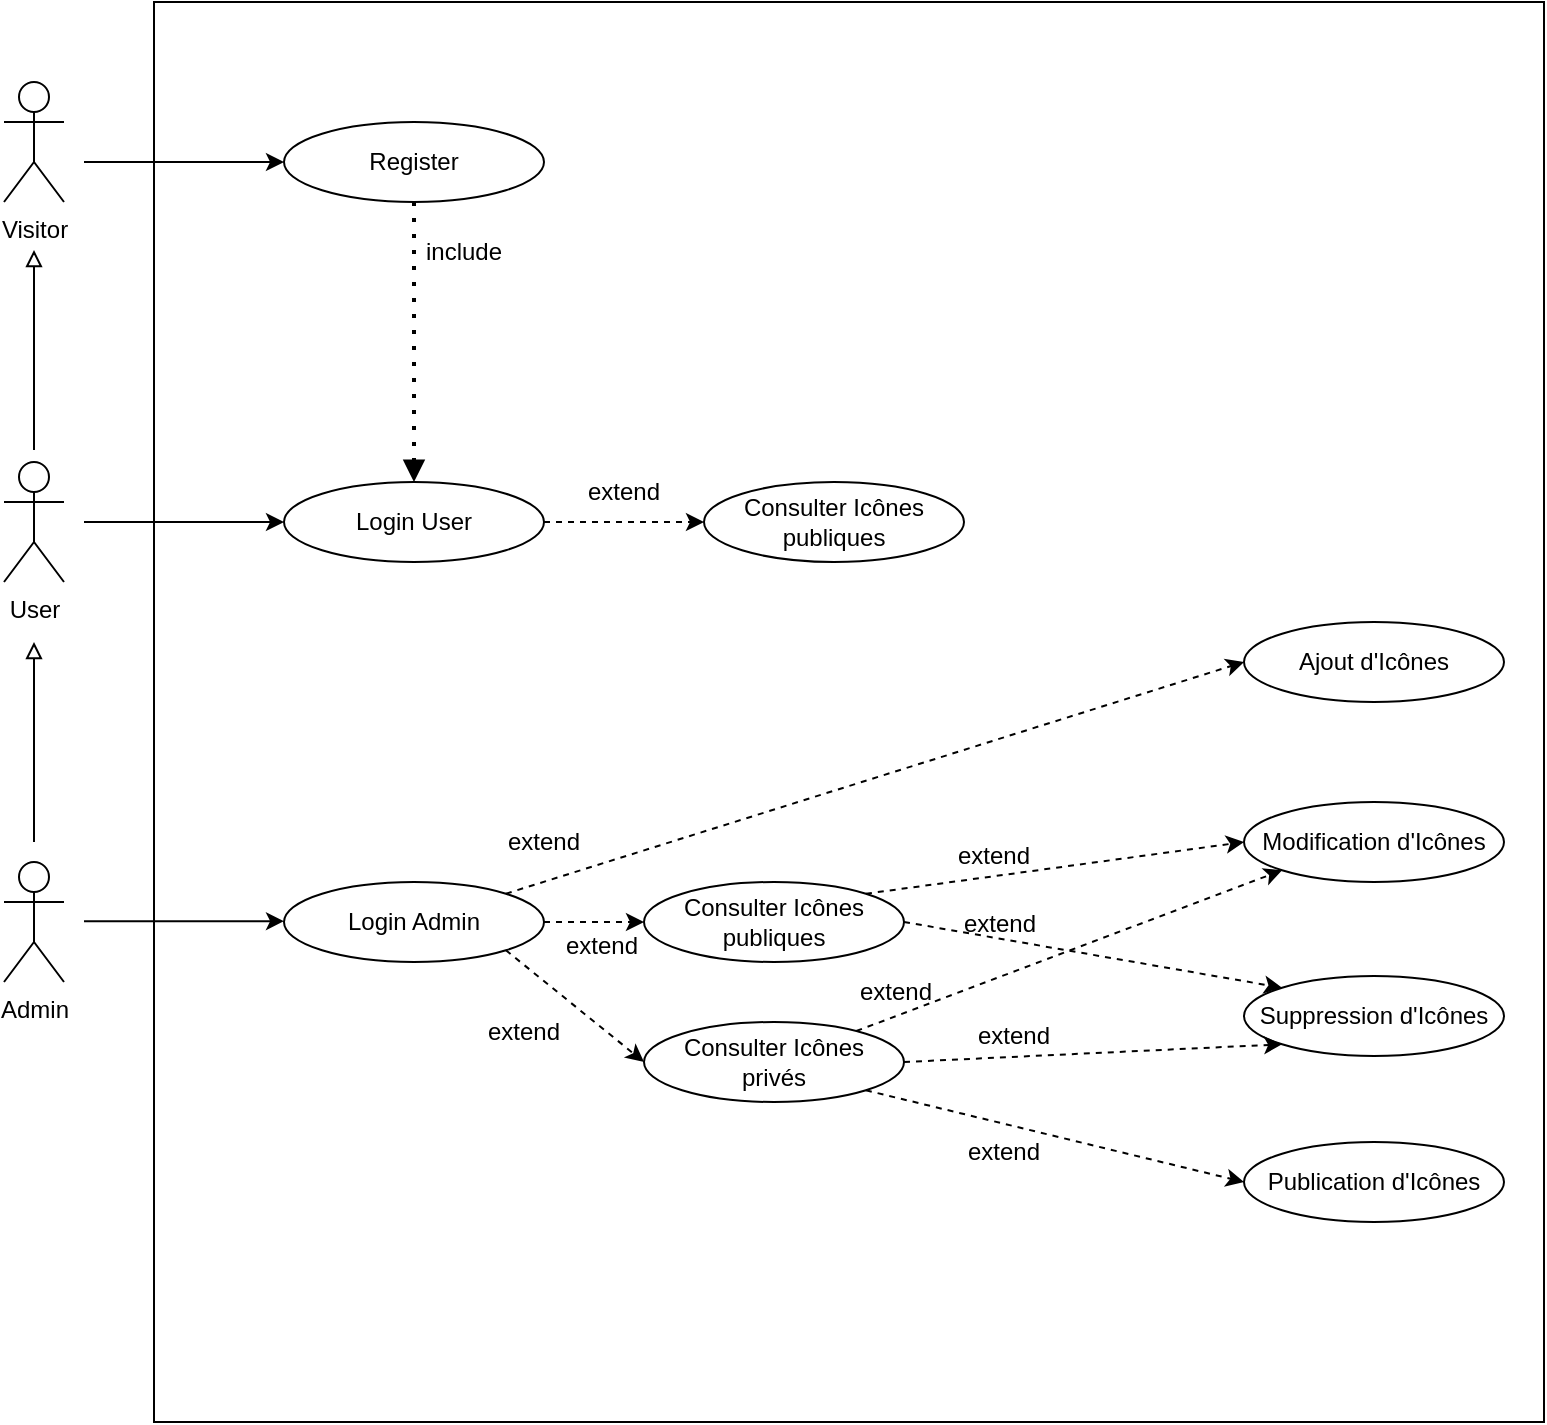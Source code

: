 <mxfile>
    <diagram id="YHrgM4Byc39rj-TIG2Ri" name="Page-1">
        <mxGraphModel dx="610" dy="568" grid="1" gridSize="10" guides="1" tooltips="1" connect="1" arrows="1" fold="1" page="1" pageScale="1" pageWidth="850" pageHeight="1100" math="0" shadow="0">
            <root>
                <mxCell id="0"/>
                <mxCell id="1" parent="0"/>
                <mxCell id="2" value="" style="rounded=0;whiteSpace=wrap;html=1;" parent="1" vertex="1">
                    <mxGeometry x="135" y="20" width="695" height="710" as="geometry"/>
                </mxCell>
                <mxCell id="3" value="Visitor" style="shape=umlActor;verticalLabelPosition=bottom;verticalAlign=top;html=1;outlineConnect=0;" parent="1" vertex="1">
                    <mxGeometry x="60" y="60" width="30" height="60" as="geometry"/>
                </mxCell>
                <mxCell id="4" value="User&lt;span style=&quot;color: rgba(0, 0, 0, 0); font-family: monospace; font-size: 0px; text-align: start;&quot;&gt;%3CmxGraphModel%3E%3Croot%3E%3CmxCell%20id%3D%220%22%2F%3E%3CmxCell%20id%3D%221%22%20parent%3D%220%22%2F%3E%3CmxCell%20id%3D%222%22%20value%3D%22Visitor%22%20style%3D%22shape%3DumlActor%3BverticalLabelPosition%3Dbottom%3BverticalAlign%3Dtop%3Bhtml%3D1%3BoutlineConnect%3D0%3B%22%20vertex%3D%221%22%20parent%3D%221%22%3E%3CmxGeometry%20x%3D%2260%22%20y%3D%2260%22%20width%3D%2230%22%20height%3D%2260%22%20as%3D%22geometry%22%2F%3E%3C%2FmxCell%3E%3C%2Froot%3E%3C%2FmxGraphModel%3E&lt;/span&gt;" style="shape=umlActor;verticalLabelPosition=bottom;verticalAlign=top;html=1;outlineConnect=0;" parent="1" vertex="1">
                    <mxGeometry x="60" y="250" width="30" height="60" as="geometry"/>
                </mxCell>
                <mxCell id="5" value="Admin" style="shape=umlActor;verticalLabelPosition=bottom;verticalAlign=top;html=1;outlineConnect=0;" parent="1" vertex="1">
                    <mxGeometry x="60" y="450" width="30" height="60" as="geometry"/>
                </mxCell>
                <mxCell id="6" value="Register" style="ellipse;whiteSpace=wrap;html=1;" parent="1" vertex="1">
                    <mxGeometry x="200" y="80" width="130" height="40" as="geometry"/>
                </mxCell>
                <mxCell id="7" value="Login User" style="ellipse;whiteSpace=wrap;html=1;" parent="1" vertex="1">
                    <mxGeometry x="200" y="260" width="130" height="40" as="geometry"/>
                </mxCell>
                <mxCell id="8" value="Consulter Icônes publiques" style="ellipse;whiteSpace=wrap;html=1;" parent="1" vertex="1">
                    <mxGeometry x="410" y="260" width="130" height="40" as="geometry"/>
                </mxCell>
                <mxCell id="9" value="Ajout d'Icônes" style="ellipse;whiteSpace=wrap;html=1;" parent="1" vertex="1">
                    <mxGeometry x="680" y="330" width="130" height="40" as="geometry"/>
                </mxCell>
                <mxCell id="10" value="Modification d'Icônes" style="ellipse;whiteSpace=wrap;html=1;" parent="1" vertex="1">
                    <mxGeometry x="680" y="420" width="130" height="40" as="geometry"/>
                </mxCell>
                <mxCell id="11" value="Publication d'Icônes" style="ellipse;whiteSpace=wrap;html=1;" parent="1" vertex="1">
                    <mxGeometry x="680" y="590" width="130" height="40" as="geometry"/>
                </mxCell>
                <mxCell id="12" value="" style="endArrow=block;html=1;endFill=0;" parent="1" edge="1">
                    <mxGeometry width="50" height="50" relative="1" as="geometry">
                        <mxPoint x="75" y="440" as="sourcePoint"/>
                        <mxPoint x="75" y="340" as="targetPoint"/>
                    </mxGeometry>
                </mxCell>
                <mxCell id="13" value="" style="endArrow=block;html=1;endFill=0;" parent="1" edge="1">
                    <mxGeometry width="50" height="50" relative="1" as="geometry">
                        <mxPoint x="75" y="244" as="sourcePoint"/>
                        <mxPoint x="75" y="144" as="targetPoint"/>
                    </mxGeometry>
                </mxCell>
                <mxCell id="14" value="" style="endArrow=classic;html=1;entryX=0;entryY=0.5;entryDx=0;entryDy=0;" parent="1" target="6" edge="1">
                    <mxGeometry width="50" height="50" relative="1" as="geometry">
                        <mxPoint x="100" y="100" as="sourcePoint"/>
                        <mxPoint x="390" y="220" as="targetPoint"/>
                    </mxGeometry>
                </mxCell>
                <mxCell id="15" value="" style="endArrow=classic;html=1;entryX=0;entryY=0.5;entryDx=0;entryDy=0;" parent="1" target="7" edge="1">
                    <mxGeometry width="50" height="50" relative="1" as="geometry">
                        <mxPoint x="100" y="280" as="sourcePoint"/>
                        <mxPoint x="210" y="110" as="targetPoint"/>
                    </mxGeometry>
                </mxCell>
                <mxCell id="16" value="" style="endArrow=classic;html=1;entryX=0;entryY=0.5;entryDx=0;entryDy=0;exitX=1;exitY=0.5;exitDx=0;exitDy=0;dashed=1;" parent="1" source="7" target="8" edge="1">
                    <mxGeometry width="50" height="50" relative="1" as="geometry">
                        <mxPoint x="100" y="280" as="sourcePoint"/>
                        <mxPoint x="210" y="260" as="targetPoint"/>
                    </mxGeometry>
                </mxCell>
                <mxCell id="18" value="" style="endArrow=classic;html=1;entryX=0;entryY=0.5;entryDx=0;entryDy=0;exitX=1;exitY=0;exitDx=0;exitDy=0;dashed=1;" parent="1" source="47" target="10" edge="1">
                    <mxGeometry width="50" height="50" relative="1" as="geometry">
                        <mxPoint x="100" y="480" as="sourcePoint"/>
                        <mxPoint x="210" y="460" as="targetPoint"/>
                    </mxGeometry>
                </mxCell>
                <mxCell id="19" value="" style="endArrow=classic;html=1;entryX=0;entryY=0.5;entryDx=0;entryDy=0;dashed=1;exitX=1;exitY=1;exitDx=0;exitDy=0;" parent="1" source="56" target="11" edge="1">
                    <mxGeometry width="50" height="50" relative="1" as="geometry">
                        <mxPoint x="510" y="480" as="sourcePoint"/>
                        <mxPoint x="220" y="470" as="targetPoint"/>
                    </mxGeometry>
                </mxCell>
                <mxCell id="24" value="" style="endArrow=block;dashed=1;html=1;dashPattern=1 3;strokeWidth=2;entryX=0.5;entryY=0;entryDx=0;entryDy=0;exitX=0.5;exitY=1;exitDx=0;exitDy=0;endFill=1;" parent="1" source="6" target="7" edge="1">
                    <mxGeometry width="50" height="50" relative="1" as="geometry">
                        <mxPoint x="265" y="130" as="sourcePoint"/>
                        <mxPoint x="375" y="220" as="targetPoint"/>
                    </mxGeometry>
                </mxCell>
                <mxCell id="26" value="include" style="text;strokeColor=none;align=center;fillColor=none;html=1;verticalAlign=middle;whiteSpace=wrap;rounded=0;" parent="1" vertex="1">
                    <mxGeometry x="260" y="130" width="60" height="30" as="geometry"/>
                </mxCell>
                <mxCell id="31" value="Suppression d'Icônes" style="ellipse;whiteSpace=wrap;html=1;" parent="1" vertex="1">
                    <mxGeometry x="680" y="507" width="130" height="40" as="geometry"/>
                </mxCell>
                <mxCell id="32" value="" style="endArrow=classic;html=1;entryX=0;entryY=0;entryDx=0;entryDy=0;dashed=1;exitX=1;exitY=0.5;exitDx=0;exitDy=0;" parent="1" source="47" target="31" edge="1">
                    <mxGeometry width="50" height="50" relative="1" as="geometry">
                        <mxPoint x="510" y="430" as="sourcePoint"/>
                        <mxPoint x="390.0" y="570" as="targetPoint"/>
                    </mxGeometry>
                </mxCell>
                <mxCell id="35" value="Login Admin" style="ellipse;whiteSpace=wrap;html=1;" parent="1" vertex="1">
                    <mxGeometry x="200" y="460" width="130" height="40" as="geometry"/>
                </mxCell>
                <mxCell id="36" value="" style="endArrow=classic;html=1;entryX=0;entryY=0.5;entryDx=0;entryDy=0;" parent="1" edge="1">
                    <mxGeometry width="50" height="50" relative="1" as="geometry">
                        <mxPoint x="100.0" y="479.58" as="sourcePoint"/>
                        <mxPoint x="200" y="479.58" as="targetPoint"/>
                    </mxGeometry>
                </mxCell>
                <mxCell id="39" value="extend" style="text;strokeColor=none;align=center;fillColor=none;html=1;verticalAlign=middle;whiteSpace=wrap;rounded=0;" parent="1" vertex="1">
                    <mxGeometry x="340" y="250" width="60" height="30" as="geometry"/>
                </mxCell>
                <mxCell id="40" value="extend" style="text;strokeColor=none;align=center;fillColor=none;html=1;verticalAlign=middle;whiteSpace=wrap;rounded=0;" parent="1" vertex="1">
                    <mxGeometry x="329" y="477" width="60" height="30" as="geometry"/>
                </mxCell>
                <mxCell id="47" value="Consulter Icônes publiques" style="ellipse;whiteSpace=wrap;html=1;" parent="1" vertex="1">
                    <mxGeometry x="380" y="460" width="130" height="40" as="geometry"/>
                </mxCell>
                <mxCell id="48" value="" style="endArrow=classic;html=1;entryX=0;entryY=0.5;entryDx=0;entryDy=0;dashed=1;" parent="1" target="47" edge="1">
                    <mxGeometry width="50" height="50" relative="1" as="geometry">
                        <mxPoint x="330" y="480" as="sourcePoint"/>
                        <mxPoint x="380" y="560" as="targetPoint"/>
                    </mxGeometry>
                </mxCell>
                <mxCell id="49" value="" style="endArrow=classic;html=1;entryX=0;entryY=0.5;entryDx=0;entryDy=0;exitX=1;exitY=0;exitDx=0;exitDy=0;dashed=1;" parent="1" source="35" target="9" edge="1">
                    <mxGeometry width="50" height="50" relative="1" as="geometry">
                        <mxPoint x="350" y="500" as="sourcePoint"/>
                        <mxPoint x="390" y="570" as="targetPoint"/>
                    </mxGeometry>
                </mxCell>
                <mxCell id="51" value="extend" style="text;strokeColor=none;align=center;fillColor=none;html=1;verticalAlign=middle;whiteSpace=wrap;rounded=0;" parent="1" vertex="1">
                    <mxGeometry x="300" y="425" width="60" height="30" as="geometry"/>
                </mxCell>
                <mxCell id="53" value="extend" style="text;strokeColor=none;align=center;fillColor=none;html=1;verticalAlign=middle;whiteSpace=wrap;rounded=0;" parent="1" vertex="1">
                    <mxGeometry x="525" y="432" width="60" height="30" as="geometry"/>
                </mxCell>
                <mxCell id="54" value="extend" style="text;strokeColor=none;align=center;fillColor=none;html=1;verticalAlign=middle;whiteSpace=wrap;rounded=0;" parent="1" vertex="1">
                    <mxGeometry x="528" y="466" width="60" height="30" as="geometry"/>
                </mxCell>
                <mxCell id="55" value="extend" style="text;strokeColor=none;align=center;fillColor=none;html=1;verticalAlign=middle;whiteSpace=wrap;rounded=0;" parent="1" vertex="1">
                    <mxGeometry x="530" y="580" width="60" height="30" as="geometry"/>
                </mxCell>
                <mxCell id="56" value="Consulter Icônes &lt;br&gt;privés" style="ellipse;whiteSpace=wrap;html=1;" parent="1" vertex="1">
                    <mxGeometry x="380" y="530" width="130" height="40" as="geometry"/>
                </mxCell>
                <mxCell id="57" value="" style="endArrow=classic;html=1;entryX=0;entryY=0.5;entryDx=0;entryDy=0;dashed=1;exitX=1;exitY=1;exitDx=0;exitDy=0;" parent="1" source="35" target="56" edge="1">
                    <mxGeometry width="50" height="50" relative="1" as="geometry">
                        <mxPoint x="340" y="490" as="sourcePoint"/>
                        <mxPoint x="390" y="490" as="targetPoint"/>
                    </mxGeometry>
                </mxCell>
                <mxCell id="58" value="extend" style="text;strokeColor=none;align=center;fillColor=none;html=1;verticalAlign=middle;whiteSpace=wrap;rounded=0;" parent="1" vertex="1">
                    <mxGeometry x="290" y="520" width="60" height="30" as="geometry"/>
                </mxCell>
                <mxCell id="59" value="" style="endArrow=classic;html=1;dashed=1;entryX=0;entryY=1;entryDx=0;entryDy=0;" parent="1" source="56" target="10" edge="1">
                    <mxGeometry width="50" height="50" relative="1" as="geometry">
                        <mxPoint x="500.962" y="475.858" as="sourcePoint"/>
                        <mxPoint x="690" y="450" as="targetPoint"/>
                    </mxGeometry>
                </mxCell>
                <mxCell id="60" value="extend" style="text;strokeColor=none;align=center;fillColor=none;html=1;verticalAlign=middle;whiteSpace=wrap;rounded=0;" parent="1" vertex="1">
                    <mxGeometry x="476" y="500" width="60" height="30" as="geometry"/>
                </mxCell>
                <mxCell id="61" value="" style="endArrow=classic;html=1;dashed=1;entryX=0;entryY=1;entryDx=0;entryDy=0;exitX=1;exitY=0.5;exitDx=0;exitDy=0;" parent="1" source="56" target="31" edge="1">
                    <mxGeometry width="50" height="50" relative="1" as="geometry">
                        <mxPoint x="496.295" y="544.555" as="sourcePoint"/>
                        <mxPoint x="709.038" y="464.142" as="targetPoint"/>
                    </mxGeometry>
                </mxCell>
                <mxCell id="62" value="extend" style="text;strokeColor=none;align=center;fillColor=none;html=1;verticalAlign=middle;whiteSpace=wrap;rounded=0;" parent="1" vertex="1">
                    <mxGeometry x="535" y="522" width="60" height="30" as="geometry"/>
                </mxCell>
            </root>
        </mxGraphModel>
    </diagram>
</mxfile>